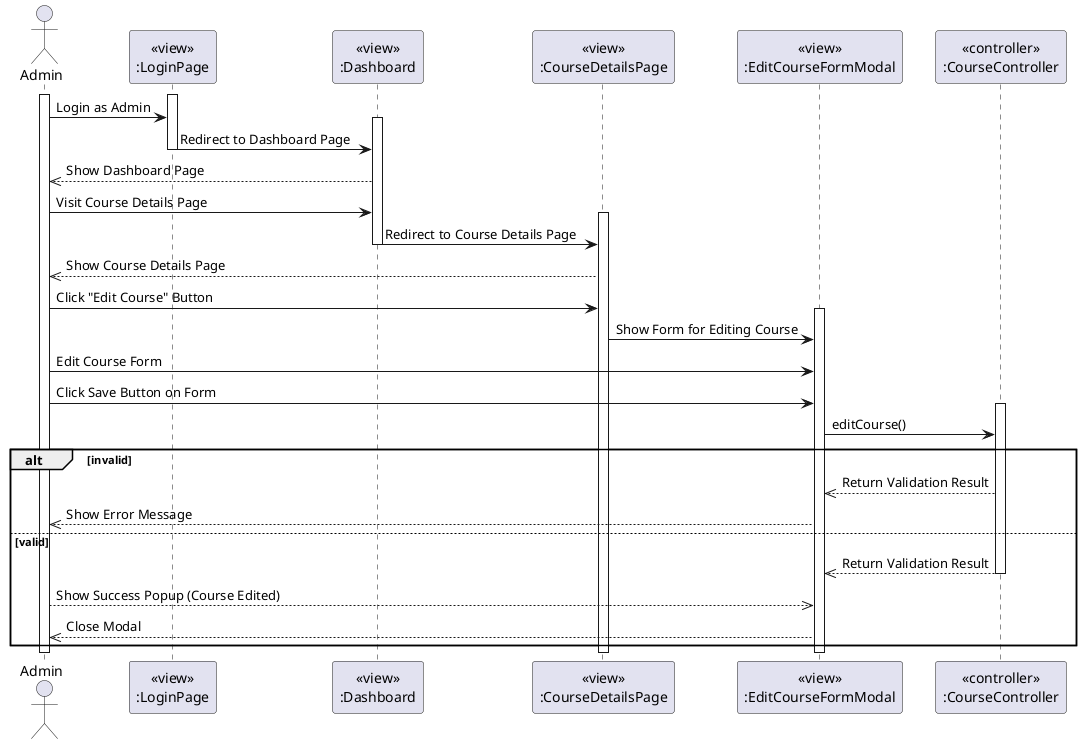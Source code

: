@startuml EditCourse
actor Admin
participant LoginPageView [
  <<view>>
  :LoginPage
]

participant DashboardView [
  <<view>>
  :Dashboard
]

participant CourseDetailsView [
  <<view>>
  :CourseDetailsPage
]

participant EditCourseFormModalView [
  <<view>>
  :EditCourseFormModal
]

participant CourseController [
  <<controller>>
  :CourseController
]

activate Admin
activate LoginPageView
Admin -> LoginPageView: Login as Admin
activate DashboardView
LoginPageView -> DashboardView: Redirect to Dashboard Page
deactivate LoginPageView

DashboardView -->> Admin: Show Dashboard Page

Admin -> DashboardView: Visit Course Details Page
activate CourseDetailsView
DashboardView -> CourseDetailsView: Redirect to Course Details Page
deactivate DashboardView

CourseDetailsView -->> Admin: Show Course Details Page

Admin -> CourseDetailsView: Click "Edit Course" Button

activate EditCourseFormModalView
CourseDetailsView -> EditCourseFormModalView: Show Form for Editing Course

Admin -> EditCourseFormModalView: Edit Course Form
Admin -> EditCourseFormModalView: Click Save Button on Form

activate CourseController
EditCourseFormModalView -> CourseController: editCourse()
alt invalid
    CourseController -->> EditCourseFormModalView: Return Validation Result
    EditCourseFormModalView -->> Admin: Show Error Message
else valid
    CourseController -->> EditCourseFormModalView: Return Validation Result
    deactivate CourseController

    Admin -->> EditCourseFormModalView: Show Success Popup (Course Edited)
    EditCourseFormModalView -->> Admin: Close Modal
end

deactivate Admin
deactivate CourseDetailsView
deactivate EditCourseFormModalView
@enduml
